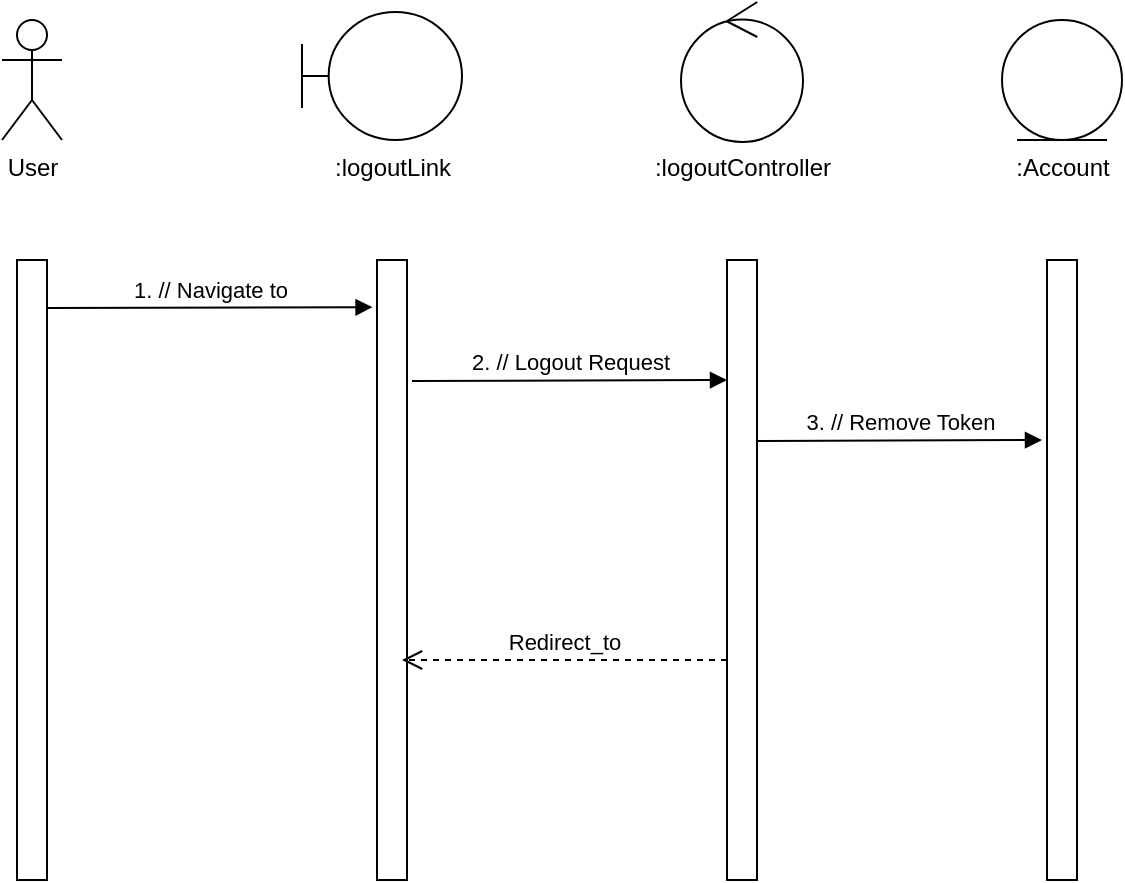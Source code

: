 <mxfile version="12.2.6" type="google" pages="1"><diagram id="mR1q01iHQRXvoNlQ1zmI" name="Page-1"><mxGraphModel dx="1108" dy="450" grid="1" gridSize="10" guides="1" tooltips="1" connect="1" arrows="1" fold="1" page="1" pageScale="1" pageWidth="850" pageHeight="1100" math="0" shadow="0"><root><mxCell id="0"/><mxCell id="1" parent="0"/><mxCell id="z7DPrz-nI2eT8ARgd6Bi-1" value="User" style="shape=umlActor;verticalLabelPosition=bottom;labelBackgroundColor=#ffffff;verticalAlign=top;html=1;" vertex="1" parent="1"><mxGeometry x="120" y="40" width="30" height="60" as="geometry"/></mxCell><mxCell id="z7DPrz-nI2eT8ARgd6Bi-2" value="" style="group" vertex="1" connectable="0" parent="1"><mxGeometry x="270" y="36" width="90" height="84" as="geometry"/></mxCell><mxCell id="z7DPrz-nI2eT8ARgd6Bi-3" value="" style="shape=umlBoundary;whiteSpace=wrap;html=1;" vertex="1" parent="z7DPrz-nI2eT8ARgd6Bi-2"><mxGeometry width="80" height="64" as="geometry"/></mxCell><mxCell id="z7DPrz-nI2eT8ARgd6Bi-4" value=":logoutLink" style="text;html=1;align=center;" vertex="1" parent="z7DPrz-nI2eT8ARgd6Bi-2"><mxGeometry y="64" width="90" height="20" as="geometry"/></mxCell><mxCell id="z7DPrz-nI2eT8ARgd6Bi-5" value="" style="group" vertex="1" connectable="0" parent="1"><mxGeometry x="445" y="31" width="90" height="89" as="geometry"/></mxCell><mxCell id="z7DPrz-nI2eT8ARgd6Bi-6" value="" style="ellipse;shape=umlControl;whiteSpace=wrap;html=1;align=center;" vertex="1" parent="z7DPrz-nI2eT8ARgd6Bi-5"><mxGeometry x="14.5" width="61" height="70" as="geometry"/></mxCell><mxCell id="z7DPrz-nI2eT8ARgd6Bi-7" value=":logoutController" style="text;html=1;align=center;" vertex="1" parent="z7DPrz-nI2eT8ARgd6Bi-5"><mxGeometry y="69" width="90" height="20" as="geometry"/></mxCell><mxCell id="z7DPrz-nI2eT8ARgd6Bi-8" value="" style="group" vertex="1" connectable="0" parent="1"><mxGeometry x="620" y="40" width="60" height="84" as="geometry"/></mxCell><mxCell id="z7DPrz-nI2eT8ARgd6Bi-9" value="" style="ellipse;shape=umlEntity;whiteSpace=wrap;html=1;align=center;" vertex="1" parent="z7DPrz-nI2eT8ARgd6Bi-8"><mxGeometry width="60" height="60" as="geometry"/></mxCell><mxCell id="z7DPrz-nI2eT8ARgd6Bi-10" value=":Account" style="text;html=1;resizable=0;points=[];autosize=1;align=center;verticalAlign=top;spacingTop=-4;" vertex="1" parent="z7DPrz-nI2eT8ARgd6Bi-8"><mxGeometry y="64" width="60" height="20" as="geometry"/></mxCell><mxCell id="z7DPrz-nI2eT8ARgd6Bi-11" value="" style="html=1;points=[];perimeter=orthogonalPerimeter;align=center;" vertex="1" parent="1"><mxGeometry x="127.5" y="160" width="15" height="310" as="geometry"/></mxCell><mxCell id="z7DPrz-nI2eT8ARgd6Bi-12" value="1. // Navigate to" style="html=1;verticalAlign=bottom;endArrow=block;entryX=-0.148;entryY=0.031;entryDx=0;entryDy=0;entryPerimeter=0;" edge="1" parent="1"><mxGeometry width="80" relative="1" as="geometry"><mxPoint x="142.5" y="184" as="sourcePoint"/><mxPoint x="305.28" y="183.61" as="targetPoint"/></mxGeometry></mxCell><mxCell id="z7DPrz-nI2eT8ARgd6Bi-13" value="" style="html=1;points=[];perimeter=orthogonalPerimeter;align=center;" vertex="1" parent="1"><mxGeometry x="307.5" y="160" width="15" height="310" as="geometry"/></mxCell><mxCell id="z7DPrz-nI2eT8ARgd6Bi-14" value="" style="html=1;points=[];perimeter=orthogonalPerimeter;align=center;" vertex="1" parent="1"><mxGeometry x="482.5" y="160" width="15" height="310" as="geometry"/></mxCell><mxCell id="z7DPrz-nI2eT8ARgd6Bi-15" value="" style="html=1;points=[];perimeter=orthogonalPerimeter;align=center;" vertex="1" parent="1"><mxGeometry x="642.5" y="160" width="15" height="310" as="geometry"/></mxCell><mxCell id="z7DPrz-nI2eT8ARgd6Bi-16" value="2. // Logout Request" style="html=1;verticalAlign=bottom;endArrow=block;" edge="1" parent="1"><mxGeometry width="80" relative="1" as="geometry"><mxPoint x="325" y="220.5" as="sourcePoint"/><mxPoint x="482.5" y="220" as="targetPoint"/></mxGeometry></mxCell><mxCell id="z7DPrz-nI2eT8ARgd6Bi-17" value="3. // Remove Token" style="html=1;verticalAlign=bottom;endArrow=block;" edge="1" parent="1"><mxGeometry width="80" relative="1" as="geometry"><mxPoint x="497.5" y="250.5" as="sourcePoint"/><mxPoint x="640" y="250" as="targetPoint"/></mxGeometry></mxCell><mxCell id="z7DPrz-nI2eT8ARgd6Bi-18" value="Redirect_to" style="html=1;verticalAlign=bottom;endArrow=open;dashed=1;endSize=8;" edge="1" parent="1" source="z7DPrz-nI2eT8ARgd6Bi-14"><mxGeometry relative="1" as="geometry"><mxPoint x="400" y="360" as="sourcePoint"/><mxPoint x="320" y="360" as="targetPoint"/></mxGeometry></mxCell></root></mxGraphModel></diagram></mxfile>